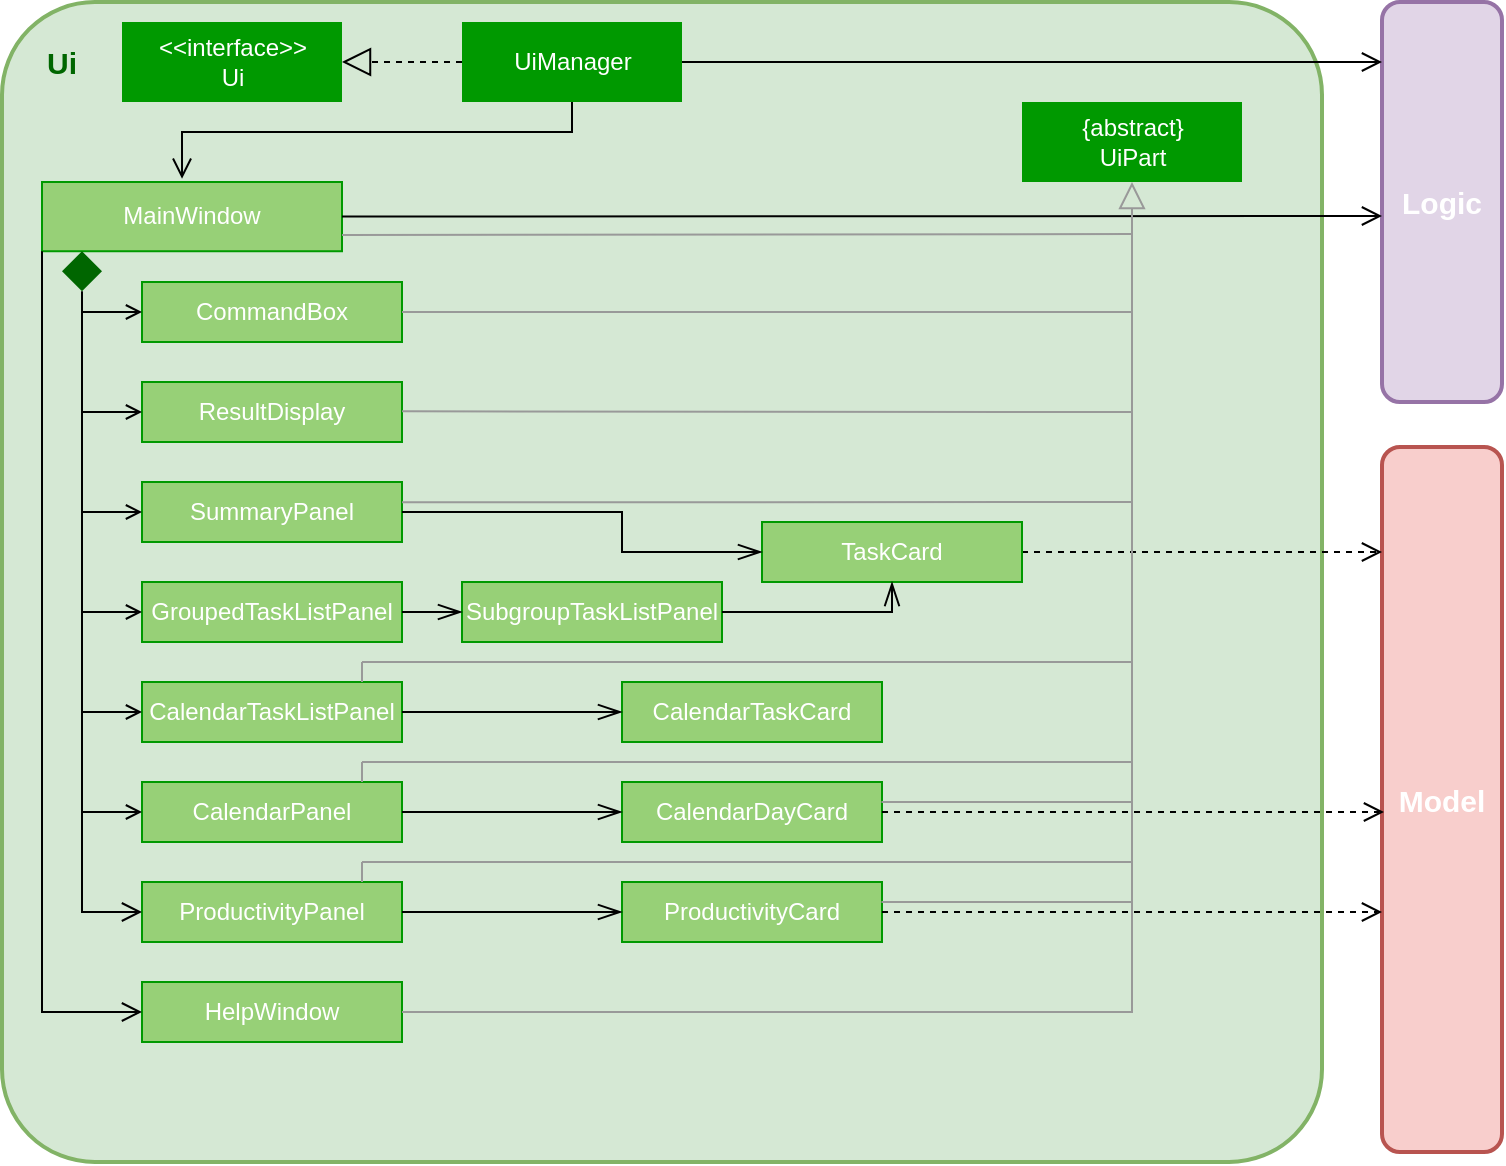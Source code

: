<mxfile version="12.9.4" type="device"><diagram name="Page-1" id="e7e014a7-5840-1c2e-5031-d8a46d1fe8dd"><mxGraphModel dx="1006" dy="636" grid="1" gridSize="10" guides="1" tooltips="1" connect="1" arrows="1" fold="1" page="1" pageScale="1" pageWidth="1169" pageHeight="826" background="#ffffff" math="0" shadow="0"><root><mxCell id="0"/><mxCell id="1" parent="0"/><mxCell id="HaWIRZHite7C_yoKWGDB-46" value="" style="rounded=1;whiteSpace=wrap;html=1;fillColor=#d5e8d4;strokeColor=#82b366;strokeWidth=2;arcSize=8;" vertex="1" parent="1"><mxGeometry x="90" y="90" width="660" height="580" as="geometry"/></mxCell><mxCell id="HaWIRZHite7C_yoKWGDB-47" value="" style="rounded=1;whiteSpace=wrap;html=1;strokeWidth=2;fillColor=#e1d5e7;strokeColor=#9673a6;rotation=-90;" vertex="1" parent="1"><mxGeometry x="710" y="160" width="200" height="60" as="geometry"/></mxCell><mxCell id="HaWIRZHite7C_yoKWGDB-48" value="" style="rounded=1;whiteSpace=wrap;html=1;strokeWidth=2;fillColor=#f8cecc;strokeColor=#b85450;rotation=-90;" vertex="1" parent="1"><mxGeometry x="633.75" y="458.75" width="352.5" height="60" as="geometry"/></mxCell><mxCell id="HaWIRZHite7C_yoKWGDB-49" value="&lt;b&gt;&lt;font color=&quot;#ffffff&quot; style=&quot;font-size: 15px&quot;&gt;Logic&lt;/font&gt;&lt;/b&gt;" style="text;html=1;strokeColor=none;fillColor=none;align=center;verticalAlign=middle;whiteSpace=wrap;rounded=0;" vertex="1" parent="1"><mxGeometry x="790" y="180" width="40" height="20" as="geometry"/></mxCell><mxCell id="HaWIRZHite7C_yoKWGDB-50" value="&lt;b&gt;&lt;font color=&quot;#ffffff&quot; style=&quot;font-size: 15px&quot;&gt;Model&lt;/font&gt;&lt;/b&gt;" style="text;html=1;strokeColor=none;fillColor=none;align=center;verticalAlign=middle;whiteSpace=wrap;rounded=0;" vertex="1" parent="1"><mxGeometry x="790" y="478.75" width="40" height="20" as="geometry"/></mxCell><mxCell id="HaWIRZHite7C_yoKWGDB-53" value="" style="group" vertex="1" connectable="0" parent="1"><mxGeometry x="150" y="100" width="120" height="40" as="geometry"/></mxCell><mxCell id="HaWIRZHite7C_yoKWGDB-51" value="" style="rounded=0;whiteSpace=wrap;html=1;strokeWidth=2;strokeColor=none;fillColor=#009900;" vertex="1" parent="HaWIRZHite7C_yoKWGDB-53"><mxGeometry width="110" height="40" as="geometry"/></mxCell><mxCell id="HaWIRZHite7C_yoKWGDB-52" value="&lt;font color=&quot;#ffffff&quot;&gt;&amp;lt;&amp;lt;interface&amp;gt;&amp;gt;&lt;br&gt;Ui&lt;/font&gt;" style="text;html=1;strokeColor=none;fillColor=none;align=center;verticalAlign=middle;whiteSpace=wrap;rounded=0;" vertex="1" parent="HaWIRZHite7C_yoKWGDB-53"><mxGeometry x="12.5" y="10" width="85" height="20" as="geometry"/></mxCell><mxCell id="HaWIRZHite7C_yoKWGDB-55" value="" style="group" vertex="1" connectable="0" parent="1"><mxGeometry x="320" y="100" width="120" height="40" as="geometry"/></mxCell><mxCell id="HaWIRZHite7C_yoKWGDB-56" value="" style="rounded=0;whiteSpace=wrap;html=1;strokeWidth=2;strokeColor=none;fillColor=#009900;" vertex="1" parent="HaWIRZHite7C_yoKWGDB-55"><mxGeometry width="110" height="40" as="geometry"/></mxCell><mxCell id="HaWIRZHite7C_yoKWGDB-57" value="&lt;font color=&quot;#ffffff&quot;&gt;UiManager&lt;/font&gt;" style="text;html=1;strokeColor=none;fillColor=none;align=center;verticalAlign=middle;whiteSpace=wrap;rounded=0;" vertex="1" parent="HaWIRZHite7C_yoKWGDB-55"><mxGeometry x="12.5" y="10" width="85" height="20" as="geometry"/></mxCell><mxCell id="HaWIRZHite7C_yoKWGDB-66" style="edgeStyle=orthogonalEdgeStyle;rounded=0;orthogonalLoop=1;jettySize=auto;html=1;exitX=1;exitY=0.5;exitDx=0;exitDy=0;endArrow=open;endFill=0;endSize=8;" edge="1" parent="1" source="HaWIRZHite7C_yoKWGDB-56"><mxGeometry relative="1" as="geometry"><mxPoint x="780" y="120" as="targetPoint"/><Array as="points"><mxPoint x="780" y="120"/></Array></mxGeometry></mxCell><mxCell id="HaWIRZHite7C_yoKWGDB-67" style="edgeStyle=orthogonalEdgeStyle;rounded=0;orthogonalLoop=1;jettySize=auto;html=1;exitX=0;exitY=0.5;exitDx=0;exitDy=0;entryX=1;entryY=0.5;entryDx=0;entryDy=0;endArrow=block;endFill=0;endSize=12;dashed=1;" edge="1" parent="1" source="HaWIRZHite7C_yoKWGDB-56" target="HaWIRZHite7C_yoKWGDB-51"><mxGeometry relative="1" as="geometry"/></mxCell><mxCell id="HaWIRZHite7C_yoKWGDB-68" value="&lt;b&gt;&lt;font style=&quot;font-size: 15px&quot; color=&quot;#006600&quot;&gt;Ui&lt;/font&gt;&lt;/b&gt;" style="text;html=1;strokeColor=none;fillColor=none;align=center;verticalAlign=middle;whiteSpace=wrap;rounded=0;" vertex="1" parent="1"><mxGeometry x="100" y="110" width="40" height="20" as="geometry"/></mxCell><mxCell id="HaWIRZHite7C_yoKWGDB-75" style="edgeStyle=orthogonalEdgeStyle;rounded=0;orthogonalLoop=1;jettySize=auto;html=1;exitX=0.5;exitY=1;exitDx=0;exitDy=0;entryX=0.392;entryY=-0.322;entryDx=0;entryDy=0;entryPerimeter=0;endArrow=open;endFill=0;endSize=8;" edge="1" parent="1" source="HaWIRZHite7C_yoKWGDB-56" target="HaWIRZHite7C_yoKWGDB-64"><mxGeometry relative="1" as="geometry"><Array as="points"><mxPoint x="375" y="155"/><mxPoint x="180" y="155"/></Array></mxGeometry></mxCell><mxCell id="HaWIRZHite7C_yoKWGDB-78" value="" style="group" vertex="1" connectable="0" parent="1"><mxGeometry x="130" y="180" width="150" height="34.62" as="geometry"/></mxCell><mxCell id="HaWIRZHite7C_yoKWGDB-65" value="" style="group" vertex="1" connectable="0" parent="HaWIRZHite7C_yoKWGDB-78"><mxGeometry x="-20" width="150" height="34.62" as="geometry"/></mxCell><mxCell id="HaWIRZHite7C_yoKWGDB-63" value="" style="rounded=0;whiteSpace=wrap;html=1;strokeWidth=1;fillColor=#97D077;strokeColor=#009900;" vertex="1" parent="HaWIRZHite7C_yoKWGDB-65"><mxGeometry width="150" height="34.62" as="geometry"/></mxCell><mxCell id="HaWIRZHite7C_yoKWGDB-64" value="&lt;font color=&quot;#ffffff&quot;&gt;MainWindow&lt;/font&gt;" style="text;html=1;strokeColor=none;fillColor=none;align=center;verticalAlign=middle;whiteSpace=wrap;rounded=0;" vertex="1" parent="HaWIRZHite7C_yoKWGDB-65"><mxGeometry x="51.923" y="5.77" width="46.154" height="23.08" as="geometry"/></mxCell><mxCell id="HaWIRZHite7C_yoKWGDB-79" value="" style="group" vertex="1" connectable="0" parent="1"><mxGeometry x="160" y="230" width="130" height="30" as="geometry"/></mxCell><mxCell id="HaWIRZHite7C_yoKWGDB-80" value="" style="rounded=0;whiteSpace=wrap;html=1;strokeWidth=1;fillColor=#97D077;strokeColor=#009900;" vertex="1" parent="HaWIRZHite7C_yoKWGDB-79"><mxGeometry width="130" height="30" as="geometry"/></mxCell><mxCell id="HaWIRZHite7C_yoKWGDB-81" value="&lt;font color=&quot;#ffffff&quot;&gt;CommandBox&lt;/font&gt;" style="text;html=1;strokeColor=none;fillColor=none;align=center;verticalAlign=middle;whiteSpace=wrap;rounded=0;" vertex="1" parent="HaWIRZHite7C_yoKWGDB-79"><mxGeometry x="10" y="5" width="110" height="20" as="geometry"/></mxCell><mxCell id="HaWIRZHite7C_yoKWGDB-82" value="" style="group" vertex="1" connectable="0" parent="1"><mxGeometry x="160" y="280" width="130" height="30" as="geometry"/></mxCell><mxCell id="HaWIRZHite7C_yoKWGDB-83" value="" style="rounded=0;whiteSpace=wrap;html=1;strokeWidth=1;fillColor=#97D077;strokeColor=#009900;" vertex="1" parent="HaWIRZHite7C_yoKWGDB-82"><mxGeometry width="130" height="30" as="geometry"/></mxCell><mxCell id="HaWIRZHite7C_yoKWGDB-84" value="&lt;font color=&quot;#ffffff&quot;&gt;ResultDisplay&lt;/font&gt;" style="text;html=1;strokeColor=none;fillColor=none;align=center;verticalAlign=middle;whiteSpace=wrap;rounded=0;" vertex="1" parent="HaWIRZHite7C_yoKWGDB-82"><mxGeometry x="10" y="5" width="110" height="20" as="geometry"/></mxCell><mxCell id="HaWIRZHite7C_yoKWGDB-85" value="" style="group" vertex="1" connectable="0" parent="1"><mxGeometry x="160" y="330" width="130" height="30" as="geometry"/></mxCell><mxCell id="HaWIRZHite7C_yoKWGDB-86" value="" style="rounded=0;whiteSpace=wrap;html=1;strokeWidth=1;fillColor=#97D077;strokeColor=#009900;" vertex="1" parent="HaWIRZHite7C_yoKWGDB-85"><mxGeometry width="130" height="30" as="geometry"/></mxCell><mxCell id="HaWIRZHite7C_yoKWGDB-87" value="&lt;font color=&quot;#ffffff&quot;&gt;SummaryPanel&lt;/font&gt;&lt;span style=&quot;color: rgba(0 , 0 , 0 , 0) ; font-family: monospace ; font-size: 0px ; white-space: nowrap&quot;&gt;%3CmxGraphModel%3E%3Croot%3E%3CmxCell%20id%3D%220%22%2F%3E%3CmxCell%20id%3D%221%22%20parent%3D%220%22%2F%3E%3CmxCell%20id%3D%222%22%20value%3D%22%22%20style%3D%22group%22%20vertex%3D%221%22%20connectable%3D%220%22%20parent%3D%221%22%3E%3CmxGeometry%20x%3D%22160%22%20y%3D%22210%22%20width%3D%22130%22%20height%3D%2230%22%20as%3D%22geometry%22%2F%3E%3C%2FmxCell%3E%3CmxCell%20id%3D%223%22%20value%3D%22%22%20style%3D%22rounded%3D0%3BwhiteSpace%3Dwrap%3Bhtml%3D1%3BstrokeWidth%3D1%3BfillColor%3D%2397D077%3BstrokeColor%3D%23009900%3B%22%20vertex%3D%221%22%20parent%3D%222%22%3E%3CmxGeometry%20width%3D%22130%22%20height%3D%2230%22%20as%3D%22geometry%22%2F%3E%3C%2FmxCell%3E%3CmxCell%20id%3D%224%22%20value%3D%22%26lt%3Bfont%20color%3D%26quot%3B%23ffffff%26quot%3B%26gt%3BCommand%20Box%26lt%3B%2Ffont%26gt%3B%22%20style%3D%22text%3Bhtml%3D1%3BstrokeColor%3Dnone%3BfillColor%3Dnone%3Balign%3Dcenter%3BverticalAlign%3Dmiddle%3BwhiteSpace%3Dwrap%3Brounded%3D0%3B%22%20vertex%3D%221%22%20parent%3D%222%22%3E%3CmxGeometry%20x%3D%2210%22%20y%3D%225%22%20width%3D%22110%22%20height%3D%2220%22%20as%3D%22geometry%22%2F%3E%3C%2FmxCell%3E%3C%2Froot%3E%3C%2FmxGraphModel%3E&lt;/span&gt;" style="text;html=1;strokeColor=none;fillColor=none;align=center;verticalAlign=middle;whiteSpace=wrap;rounded=0;" vertex="1" parent="HaWIRZHite7C_yoKWGDB-85"><mxGeometry x="10" y="5" width="110" height="20" as="geometry"/></mxCell><mxCell id="HaWIRZHite7C_yoKWGDB-88" value="" style="group" vertex="1" connectable="0" parent="1"><mxGeometry x="160" y="380" width="130" height="30" as="geometry"/></mxCell><mxCell id="HaWIRZHite7C_yoKWGDB-89" value="" style="rounded=0;whiteSpace=wrap;html=1;strokeWidth=1;fillColor=#97D077;strokeColor=#009900;" vertex="1" parent="HaWIRZHite7C_yoKWGDB-88"><mxGeometry width="130" height="30" as="geometry"/></mxCell><mxCell id="HaWIRZHite7C_yoKWGDB-90" value="&lt;font color=&quot;#ffffff&quot;&gt;GroupedTaskListPanel&lt;/font&gt;&lt;span style=&quot;color: rgba(0 , 0 , 0 , 0) ; font-family: monospace ; font-size: 0px ; white-space: nowrap&quot;&gt;%3CmxGraphModel%3E%3Croot%3E%3CmxCell%20id%3D%220%22%2F%3E%3CmxCell%20id%3D%221%22%20parent%3D%220%22%2F%3E%3CmxCell%20id%3D%222%22%20value%3D%22%22%20style%3D%22group%22%20vertex%3D%221%22%20connectable%3D%220%22%20parent%3D%221%22%3E%3CmxGeometry%20x%3D%22160%22%20y%3D%22210%22%20width%3D%22130%22%20height%3D%2230%22%20as%3D%22geometry%22%2F%3E%3C%2FmxCell%3E%3CmxCell%20id%3D%223%22%20value%3D%22%22%20style%3D%22rounded%3D0%3BwhiteSpace%3Dwrap%3Bhtml%3D1%3BstrokeWidth%3D1%3BfillColor%3D%2397D077%3BstrokeColor%3D%23009900%3B%22%20vertex%3D%221%22%20parent%3D%222%22%3E%3CmxGeometry%20width%3D%22130%22%20height%3D%2230%22%20as%3D%22geometry%22%2F%3E%3C%2FmxCell%3E%3CmxCell%20id%3D%224%22%20value%3D%22%26lt%3Bfont%20color%3D%26quot%3B%23ffffff%26quot%3B%26gt%3BCommand%20Box%26lt%3B%2Ffont%26gt%3B%22%20style%3D%22text%3Bhtml%3D1%3BstrokeColor%3Dnone%3BfillColor%3Dnone%3Balign%3Dcenter%3BverticalAlign%3Dmiddle%3BwhiteSpace%3Dwrap%3Brounded%3D0%3B%22%20vertex%3D%221%22%20parent%3D%222%22%3E%3CmxGeometry%20x%3D%2210%22%20y%3D%225%22%20width%3D%22110%22%20height%3D%2220%22%20as%3D%22geometry%22%2F%3E%3C%2FmxCell%3E%3C%2Froot%3E%3C%2FmxGraphModel%3E&lt;/span&gt;" style="text;html=1;strokeColor=none;fillColor=none;align=center;verticalAlign=middle;whiteSpace=wrap;rounded=0;" vertex="1" parent="HaWIRZHite7C_yoKWGDB-88"><mxGeometry x="10" y="5" width="110" height="20" as="geometry"/></mxCell><mxCell id="HaWIRZHite7C_yoKWGDB-91" value="" style="group" vertex="1" connectable="0" parent="1"><mxGeometry x="160" y="430" width="130" height="30" as="geometry"/></mxCell><mxCell id="HaWIRZHite7C_yoKWGDB-92" value="" style="rounded=0;whiteSpace=wrap;html=1;strokeWidth=1;fillColor=#97D077;strokeColor=#009900;" vertex="1" parent="HaWIRZHite7C_yoKWGDB-91"><mxGeometry width="130" height="30" as="geometry"/></mxCell><mxCell id="HaWIRZHite7C_yoKWGDB-93" value="&lt;font color=&quot;#ffffff&quot;&gt;CalendarTaskListPanel&lt;/font&gt;&lt;span style=&quot;color: rgba(0 , 0 , 0 , 0) ; font-family: monospace ; font-size: 0px ; white-space: nowrap&quot;&gt;%3CmxGraphModel%3E%3Croot%3E%3CmxCell%20id%3D%220%22%2F%3E%3CmxCell%20id%3D%221%22%20parent%3D%220%22%2F%3E%3CmxCell%20id%3D%222%22%20value%3D%22%22%20style%3D%22group%22%20vertex%3D%221%22%20connectable%3D%220%22%20parent%3D%221%22%3E%3CmxGeometry%20x%3D%22160%22%20y%3D%22210%22%20width%3D%22130%22%20height%3D%2230%22%20as%3D%22geometry%22%2F%3E%3C%2FmxCell%3E%3CmxCell%20id%3D%223%22%20value%3D%22%22%20style%3D%22rounded%3D0%3BwhiteSpace%3Dwrap%3Bhtml%3D1%3BstrokeWidth%3D1%3BfillColor%3D%2397D077%3BstrokeColor%3D%23009900%3B%22%20vertex%3D%221%22%20parent%3D%222%22%3E%3CmxGeometry%20width%3D%22130%22%20height%3D%2230%22%20as%3D%22geometry%22%2F%3E%3C%2FmxCell%3E%3CmxCell%20id%3D%224%22%20value%3D%22%26lt%3Bfont%20color%3D%26quot%3B%23ffffff%26quot%3B%26gt%3BCommand%20Box%26lt%3B%2Ffont%26gt%3B%22%20style%3D%22text%3Bhtml%3D1%3BstrokeColor%3Dnone%3BfillColor%3Dnone%3Balign%3Dcenter%3BverticalAlign%3Dmiddle%3BwhiteSpace%3Dwrap%3Brounded%3D0%3B%22%20vertex%3D%221%22%20parent%3D%222%22%3E%3CmxGeometry%20x%3D%2210%22%20y%3D%225%22%20width%3D%22110%22%20height%3D%2220%22%20as%3D%22geometry%22%2F%3E%3C%2FmxCell%3E%3C%2Froot%3E%3C%2FmxGraphModel%3E&lt;/span&gt;" style="text;html=1;strokeColor=none;fillColor=none;align=center;verticalAlign=middle;whiteSpace=wrap;rounded=0;" vertex="1" parent="HaWIRZHite7C_yoKWGDB-91"><mxGeometry x="10" y="5" width="110" height="20" as="geometry"/></mxCell><mxCell id="HaWIRZHite7C_yoKWGDB-94" value="" style="group" vertex="1" connectable="0" parent="1"><mxGeometry x="160" y="480" width="130" height="30" as="geometry"/></mxCell><mxCell id="HaWIRZHite7C_yoKWGDB-95" value="" style="rounded=0;whiteSpace=wrap;html=1;strokeWidth=1;fillColor=#97D077;strokeColor=#009900;" vertex="1" parent="HaWIRZHite7C_yoKWGDB-94"><mxGeometry width="130" height="30" as="geometry"/></mxCell><mxCell id="HaWIRZHite7C_yoKWGDB-96" value="&lt;font color=&quot;#ffffff&quot;&gt;CalendarPanel&lt;/font&gt;" style="text;html=1;strokeColor=none;fillColor=none;align=center;verticalAlign=middle;whiteSpace=wrap;rounded=0;" vertex="1" parent="HaWIRZHite7C_yoKWGDB-94"><mxGeometry x="10" y="5" width="110" height="20" as="geometry"/></mxCell><mxCell id="HaWIRZHite7C_yoKWGDB-97" value="" style="group" vertex="1" connectable="0" parent="1"><mxGeometry x="160" y="530" width="130" height="30" as="geometry"/></mxCell><mxCell id="HaWIRZHite7C_yoKWGDB-98" value="" style="rounded=0;whiteSpace=wrap;html=1;strokeWidth=1;fillColor=#97D077;strokeColor=#009900;" vertex="1" parent="HaWIRZHite7C_yoKWGDB-97"><mxGeometry width="130" height="30" as="geometry"/></mxCell><mxCell id="HaWIRZHite7C_yoKWGDB-99" value="&lt;font color=&quot;#ffffff&quot;&gt;ProductivityPanel&lt;/font&gt;&lt;span style=&quot;color: rgba(0 , 0 , 0 , 0) ; font-family: monospace ; font-size: 0px ; white-space: nowrap&quot;&gt;%3CmxGraphModel%3E%3Croot%3E%3CmxCell%20id%3D%220%22%2F%3E%3CmxCell%20id%3D%221%22%20parent%3D%220%22%2F%3E%3CmxCell%20id%3D%222%22%20value%3D%22%22%20style%3D%22group%22%20vertex%3D%221%22%20connectable%3D%220%22%20parent%3D%221%22%3E%3CmxGeometry%20x%3D%22160%22%20y%3D%22210%22%20width%3D%22130%22%20height%3D%2230%22%20as%3D%22geometry%22%2F%3E%3C%2FmxCell%3E%3CmxCell%20id%3D%223%22%20value%3D%22%22%20style%3D%22rounded%3D0%3BwhiteSpace%3Dwrap%3Bhtml%3D1%3BstrokeWidth%3D1%3BfillColor%3D%2397D077%3BstrokeColor%3D%23009900%3B%22%20vertex%3D%221%22%20parent%3D%222%22%3E%3CmxGeometry%20width%3D%22130%22%20height%3D%2230%22%20as%3D%22geometry%22%2F%3E%3C%2FmxCell%3E%3CmxCell%20id%3D%224%22%20value%3D%22%26lt%3Bfont%20color%3D%26quot%3B%23ffffff%26quot%3B%26gt%3BCommand%20Box%26lt%3B%2Ffont%26gt%3B%22%20style%3D%22text%3Bhtml%3D1%3BstrokeColor%3Dnone%3BfillColor%3Dnone%3Balign%3Dcenter%3BverticalAlign%3Dmiddle%3BwhiteSpace%3Dwrap%3Brounded%3D0%3B%22%20vertex%3D%221%22%20parent%3D%222%22%3E%3CmxGeometry%20x%3D%2210%22%20y%3D%225%22%20width%3D%22110%22%20height%3D%2220%22%20as%3D%22geometry%22%2F%3E%3C%2FmxCell%3E%3C%2Froot%3E%3C%2FmxGraphModel%3E&lt;/span&gt;" style="text;html=1;strokeColor=none;fillColor=none;align=center;verticalAlign=middle;whiteSpace=wrap;rounded=0;" vertex="1" parent="HaWIRZHite7C_yoKWGDB-97"><mxGeometry x="10" y="5" width="110" height="20" as="geometry"/></mxCell><mxCell id="HaWIRZHite7C_yoKWGDB-100" value="" style="group" vertex="1" connectable="0" parent="1"><mxGeometry x="160" y="580" width="130" height="30" as="geometry"/></mxCell><mxCell id="HaWIRZHite7C_yoKWGDB-101" value="" style="rounded=0;whiteSpace=wrap;html=1;strokeWidth=1;fillColor=#97D077;strokeColor=#009900;" vertex="1" parent="HaWIRZHite7C_yoKWGDB-100"><mxGeometry width="130" height="30" as="geometry"/></mxCell><mxCell id="HaWIRZHite7C_yoKWGDB-102" value="&lt;font color=&quot;#ffffff&quot;&gt;HelpWindow&lt;/font&gt;" style="text;html=1;strokeColor=none;fillColor=none;align=center;verticalAlign=middle;whiteSpace=wrap;rounded=0;" vertex="1" parent="HaWIRZHite7C_yoKWGDB-100"><mxGeometry x="10" y="5" width="110" height="20" as="geometry"/></mxCell><mxCell id="HaWIRZHite7C_yoKWGDB-104" style="edgeStyle=orthogonalEdgeStyle;rounded=0;orthogonalLoop=1;jettySize=auto;html=1;exitX=0;exitY=1;exitDx=0;exitDy=0;entryX=0;entryY=0.5;entryDx=0;entryDy=0;endArrow=open;endFill=0;endSize=8;" edge="1" parent="1" source="HaWIRZHite7C_yoKWGDB-63" target="HaWIRZHite7C_yoKWGDB-101"><mxGeometry relative="1" as="geometry"/></mxCell><mxCell id="HaWIRZHite7C_yoKWGDB-105" style="edgeStyle=orthogonalEdgeStyle;rounded=0;orthogonalLoop=1;jettySize=auto;html=1;exitX=1;exitY=0.5;exitDx=0;exitDy=0;endArrow=open;endFill=0;endSize=8;" edge="1" parent="1" source="HaWIRZHite7C_yoKWGDB-63"><mxGeometry relative="1" as="geometry"><mxPoint x="780" y="197" as="targetPoint"/><Array as="points"><mxPoint x="780" y="197"/></Array></mxGeometry></mxCell><mxCell id="HaWIRZHite7C_yoKWGDB-109" style="edgeStyle=orthogonalEdgeStyle;rounded=0;orthogonalLoop=1;jettySize=auto;html=1;exitX=0.5;exitY=1;exitDx=0;exitDy=0;endArrow=open;endFill=0;endSize=8;entryX=0;entryY=0.5;entryDx=0;entryDy=0;" edge="1" parent="1" source="HaWIRZHite7C_yoKWGDB-108" target="HaWIRZHite7C_yoKWGDB-98"><mxGeometry relative="1" as="geometry"><mxPoint x="120" y="540" as="targetPoint"/><Array as="points"><mxPoint x="130" y="545"/></Array></mxGeometry></mxCell><mxCell id="HaWIRZHite7C_yoKWGDB-108" value="" style="rhombus;whiteSpace=wrap;html=1;strokeColor=none;strokeWidth=2;fillColor=#006600;" vertex="1" parent="1"><mxGeometry x="120" y="214.62" width="20" height="20" as="geometry"/></mxCell><mxCell id="HaWIRZHite7C_yoKWGDB-111" value="" style="endArrow=open;html=1;entryX=0;entryY=0.5;entryDx=0;entryDy=0;endFill=0;" edge="1" parent="1" target="HaWIRZHite7C_yoKWGDB-80"><mxGeometry width="50" height="50" relative="1" as="geometry"><mxPoint x="130" y="245" as="sourcePoint"/><mxPoint x="160" y="240" as="targetPoint"/></mxGeometry></mxCell><mxCell id="HaWIRZHite7C_yoKWGDB-113" value="" style="endArrow=open;html=1;entryX=0;entryY=0.5;entryDx=0;entryDy=0;endFill=0;" edge="1" parent="1" target="HaWIRZHite7C_yoKWGDB-83"><mxGeometry width="50" height="50" relative="1" as="geometry"><mxPoint x="130" y="295" as="sourcePoint"/><mxPoint x="180" y="265" as="targetPoint"/></mxGeometry></mxCell><mxCell id="HaWIRZHite7C_yoKWGDB-114" value="" style="endArrow=open;html=1;entryX=0;entryY=0.5;entryDx=0;entryDy=0;endFill=0;" edge="1" parent="1" target="HaWIRZHite7C_yoKWGDB-86"><mxGeometry width="50" height="50" relative="1" as="geometry"><mxPoint x="130" y="345" as="sourcePoint"/><mxPoint x="190" y="275" as="targetPoint"/></mxGeometry></mxCell><mxCell id="HaWIRZHite7C_yoKWGDB-115" value="" style="endArrow=open;html=1;entryX=0;entryY=0.5;entryDx=0;entryDy=0;endFill=0;" edge="1" parent="1" target="HaWIRZHite7C_yoKWGDB-89"><mxGeometry width="50" height="50" relative="1" as="geometry"><mxPoint x="130" y="395" as="sourcePoint"/><mxPoint x="200" y="285" as="targetPoint"/></mxGeometry></mxCell><mxCell id="HaWIRZHite7C_yoKWGDB-116" value="" style="endArrow=open;html=1;entryX=0;entryY=0.5;entryDx=0;entryDy=0;endFill=0;" edge="1" parent="1" target="HaWIRZHite7C_yoKWGDB-92"><mxGeometry width="50" height="50" relative="1" as="geometry"><mxPoint x="130" y="445" as="sourcePoint"/><mxPoint x="210" y="295" as="targetPoint"/></mxGeometry></mxCell><mxCell id="HaWIRZHite7C_yoKWGDB-117" value="" style="endArrow=open;html=1;entryX=0;entryY=0.5;entryDx=0;entryDy=0;endFill=0;" edge="1" parent="1" target="HaWIRZHite7C_yoKWGDB-95"><mxGeometry width="50" height="50" relative="1" as="geometry"><mxPoint x="130" y="495" as="sourcePoint"/><mxPoint x="220" y="305" as="targetPoint"/></mxGeometry></mxCell><mxCell id="HaWIRZHite7C_yoKWGDB-121" value="" style="group" vertex="1" connectable="0" parent="1"><mxGeometry x="400" y="480" width="130" height="30" as="geometry"/></mxCell><mxCell id="HaWIRZHite7C_yoKWGDB-122" value="" style="rounded=0;whiteSpace=wrap;html=1;strokeWidth=1;fillColor=#97D077;strokeColor=#009900;" vertex="1" parent="HaWIRZHite7C_yoKWGDB-121"><mxGeometry width="130" height="30" as="geometry"/></mxCell><mxCell id="HaWIRZHite7C_yoKWGDB-123" value="&lt;font color=&quot;#ffffff&quot;&gt;CalendarDayCard&lt;/font&gt;" style="text;html=1;strokeColor=none;fillColor=none;align=center;verticalAlign=middle;whiteSpace=wrap;rounded=0;" vertex="1" parent="HaWIRZHite7C_yoKWGDB-121"><mxGeometry x="10" y="5" width="110" height="20" as="geometry"/></mxCell><mxCell id="HaWIRZHite7C_yoKWGDB-127" value="" style="group" vertex="1" connectable="0" parent="1"><mxGeometry x="400" y="530" width="130" height="30" as="geometry"/></mxCell><mxCell id="HaWIRZHite7C_yoKWGDB-128" value="" style="rounded=0;whiteSpace=wrap;html=1;strokeWidth=1;fillColor=#97D077;strokeColor=#009900;" vertex="1" parent="HaWIRZHite7C_yoKWGDB-127"><mxGeometry width="130" height="30" as="geometry"/></mxCell><mxCell id="HaWIRZHite7C_yoKWGDB-129" value="&lt;font color=&quot;#ffffff&quot;&gt;ProductivityCard&lt;/font&gt;" style="text;html=1;strokeColor=none;fillColor=none;align=center;verticalAlign=middle;whiteSpace=wrap;rounded=0;" vertex="1" parent="HaWIRZHite7C_yoKWGDB-127"><mxGeometry x="10" y="5" width="110" height="20" as="geometry"/></mxCell><mxCell id="HaWIRZHite7C_yoKWGDB-135" style="edgeStyle=orthogonalEdgeStyle;rounded=0;orthogonalLoop=1;jettySize=auto;html=1;exitX=1;exitY=0.5;exitDx=0;exitDy=0;entryX=0;entryY=0.5;entryDx=0;entryDy=0;endArrow=openThin;endFill=0;endSize=10;" edge="1" parent="1" source="HaWIRZHite7C_yoKWGDB-95" target="HaWIRZHite7C_yoKWGDB-122"><mxGeometry relative="1" as="geometry"/></mxCell><mxCell id="HaWIRZHite7C_yoKWGDB-136" style="edgeStyle=orthogonalEdgeStyle;rounded=0;orthogonalLoop=1;jettySize=auto;html=1;exitX=1;exitY=0.5;exitDx=0;exitDy=0;entryX=0;entryY=0.5;entryDx=0;entryDy=0;endArrow=openThin;endFill=0;endSize=10;" edge="1" parent="1" source="HaWIRZHite7C_yoKWGDB-98" target="HaWIRZHite7C_yoKWGDB-128"><mxGeometry relative="1" as="geometry"/></mxCell><mxCell id="HaWIRZHite7C_yoKWGDB-137" style="edgeStyle=orthogonalEdgeStyle;rounded=0;orthogonalLoop=1;jettySize=auto;html=1;exitX=1;exitY=0.5;exitDx=0;exitDy=0;endArrow=open;endFill=0;endSize=8;dashed=1;" edge="1" parent="1" source="HaWIRZHite7C_yoKWGDB-119"><mxGeometry relative="1" as="geometry"><mxPoint x="780" y="365" as="targetPoint"/><Array as="points"><mxPoint x="780" y="365"/></Array></mxGeometry></mxCell><mxCell id="HaWIRZHite7C_yoKWGDB-139" style="edgeStyle=orthogonalEdgeStyle;rounded=0;orthogonalLoop=1;jettySize=auto;html=1;exitX=1;exitY=0.5;exitDx=0;exitDy=0;endArrow=open;endFill=0;endSize=8;dashed=1;" edge="1" parent="1" source="HaWIRZHite7C_yoKWGDB-122"><mxGeometry relative="1" as="geometry"><mxPoint x="781" y="495" as="targetPoint"/><Array as="points"><mxPoint x="781" y="495"/></Array></mxGeometry></mxCell><mxCell id="HaWIRZHite7C_yoKWGDB-141" style="edgeStyle=orthogonalEdgeStyle;rounded=0;orthogonalLoop=1;jettySize=auto;html=1;exitX=1;exitY=0.5;exitDx=0;exitDy=0;endArrow=open;endFill=0;endSize=8;dashed=1;" edge="1" parent="1" source="HaWIRZHite7C_yoKWGDB-128"><mxGeometry relative="1" as="geometry"><mxPoint x="780" y="545" as="targetPoint"/><Array as="points"><mxPoint x="780" y="545"/></Array></mxGeometry></mxCell><mxCell id="HaWIRZHite7C_yoKWGDB-148" value="" style="group" vertex="1" connectable="0" parent="1"><mxGeometry x="600" y="140" width="120" height="40" as="geometry"/></mxCell><mxCell id="HaWIRZHite7C_yoKWGDB-149" value="" style="rounded=0;whiteSpace=wrap;html=1;strokeWidth=2;strokeColor=none;fillColor=#009900;" vertex="1" parent="HaWIRZHite7C_yoKWGDB-148"><mxGeometry width="110" height="40" as="geometry"/></mxCell><mxCell id="HaWIRZHite7C_yoKWGDB-150" value="&lt;font color=&quot;#ffffff&quot;&gt;{abstract}&lt;br&gt;UiPart&lt;/font&gt;" style="text;html=1;strokeColor=none;fillColor=none;align=center;verticalAlign=middle;whiteSpace=wrap;rounded=0;" vertex="1" parent="HaWIRZHite7C_yoKWGDB-148"><mxGeometry x="12.5" y="10" width="85" height="20" as="geometry"/></mxCell><mxCell id="HaWIRZHite7C_yoKWGDB-154" value="" style="endArrow=none;html=1;exitX=1;exitY=0.5;exitDx=0;exitDy=0;strokeColor=#999999;" edge="1" parent="1" source="HaWIRZHite7C_yoKWGDB-80"><mxGeometry width="50" height="50" relative="1" as="geometry"><mxPoint x="400" y="410" as="sourcePoint"/><mxPoint x="655.5" y="245" as="targetPoint"/></mxGeometry></mxCell><mxCell id="HaWIRZHite7C_yoKWGDB-155" value="" style="endArrow=none;html=1;exitX=1;exitY=0.5;exitDx=0;exitDy=0;strokeColor=#999999;" edge="1" parent="1"><mxGeometry width="50" height="50" relative="1" as="geometry"><mxPoint x="290" y="294.64" as="sourcePoint"/><mxPoint x="655.5" y="295" as="targetPoint"/></mxGeometry></mxCell><mxCell id="HaWIRZHite7C_yoKWGDB-156" value="" style="endArrow=none;html=1;exitX=1;exitY=0.5;exitDx=0;exitDy=0;strokeColor=#999999;" edge="1" parent="1"><mxGeometry width="50" height="50" relative="1" as="geometry"><mxPoint x="290" y="340.14" as="sourcePoint"/><mxPoint x="655.5" y="340" as="targetPoint"/></mxGeometry></mxCell><mxCell id="HaWIRZHite7C_yoKWGDB-159" value="" style="group;fontColor=#999999;" vertex="1" connectable="0" parent="1"><mxGeometry x="210" y="370" width="309.72" height="10" as="geometry"/></mxCell><mxCell id="HaWIRZHite7C_yoKWGDB-118" value="" style="group" vertex="1" connectable="0" parent="HaWIRZHite7C_yoKWGDB-159"><mxGeometry x="260" y="-20" width="130" height="30" as="geometry"/></mxCell><mxCell id="HaWIRZHite7C_yoKWGDB-119" value="" style="rounded=0;whiteSpace=wrap;html=1;strokeWidth=1;fillColor=#97D077;strokeColor=#009900;" vertex="1" parent="HaWIRZHite7C_yoKWGDB-118"><mxGeometry width="130" height="30" as="geometry"/></mxCell><mxCell id="HaWIRZHite7C_yoKWGDB-120" value="&lt;font color=&quot;#ffffff&quot;&gt;TaskCard&lt;/font&gt;" style="text;html=1;strokeColor=none;fillColor=none;align=center;verticalAlign=middle;whiteSpace=wrap;rounded=0;" vertex="1" parent="HaWIRZHite7C_yoKWGDB-118"><mxGeometry x="10" y="5" width="110" height="20" as="geometry"/></mxCell><mxCell id="HaWIRZHite7C_yoKWGDB-170" value="" style="group;fontColor=#999999;" vertex="1" connectable="0" parent="1"><mxGeometry x="270" y="420" width="309.72" height="10" as="geometry"/></mxCell><mxCell id="HaWIRZHite7C_yoKWGDB-171" value="" style="endArrow=none;html=1;strokeColor=#999999;" edge="1" parent="HaWIRZHite7C_yoKWGDB-170"><mxGeometry width="50" height="50" relative="1" as="geometry"><mxPoint as="sourcePoint"/><mxPoint x="385.5" as="targetPoint"/></mxGeometry></mxCell><mxCell id="HaWIRZHite7C_yoKWGDB-172" value="" style="endArrow=none;html=1;strokeColor=#999999;" edge="1" parent="HaWIRZHite7C_yoKWGDB-170"><mxGeometry width="50" height="50" relative="1" as="geometry"><mxPoint y="10" as="sourcePoint"/><mxPoint as="targetPoint"/></mxGeometry></mxCell><mxCell id="HaWIRZHite7C_yoKWGDB-173" value="" style="group;fontColor=#999999;" vertex="1" connectable="0" parent="1"><mxGeometry x="270" y="470" width="309.72" height="10" as="geometry"/></mxCell><mxCell id="HaWIRZHite7C_yoKWGDB-174" value="" style="endArrow=none;html=1;strokeColor=#999999;" edge="1" parent="HaWIRZHite7C_yoKWGDB-173"><mxGeometry width="50" height="50" relative="1" as="geometry"><mxPoint as="sourcePoint"/><mxPoint x="385.5" as="targetPoint"/></mxGeometry></mxCell><mxCell id="HaWIRZHite7C_yoKWGDB-175" value="" style="endArrow=none;html=1;strokeColor=#999999;" edge="1" parent="HaWIRZHite7C_yoKWGDB-173"><mxGeometry width="50" height="50" relative="1" as="geometry"><mxPoint y="10" as="sourcePoint"/><mxPoint as="targetPoint"/></mxGeometry></mxCell><mxCell id="HaWIRZHite7C_yoKWGDB-180" value="" style="endArrow=none;html=1;strokeColor=#999999;fontColor=#999999;" edge="1" parent="HaWIRZHite7C_yoKWGDB-173"><mxGeometry width="50" height="50" relative="1" as="geometry"><mxPoint x="259.72" y="20" as="sourcePoint"/><mxPoint x="385.5" y="20" as="targetPoint"/></mxGeometry></mxCell><mxCell id="HaWIRZHite7C_yoKWGDB-176" value="" style="group;fontColor=#999999;" vertex="1" connectable="0" parent="1"><mxGeometry x="270" y="520" width="309.72" height="10" as="geometry"/></mxCell><mxCell id="HaWIRZHite7C_yoKWGDB-177" value="" style="endArrow=none;html=1;strokeColor=#999999;" edge="1" parent="HaWIRZHite7C_yoKWGDB-176"><mxGeometry width="50" height="50" relative="1" as="geometry"><mxPoint as="sourcePoint"/><mxPoint x="385.5" as="targetPoint"/></mxGeometry></mxCell><mxCell id="HaWIRZHite7C_yoKWGDB-178" value="" style="endArrow=none;html=1;strokeColor=#999999;" edge="1" parent="HaWIRZHite7C_yoKWGDB-176"><mxGeometry width="50" height="50" relative="1" as="geometry"><mxPoint y="10" as="sourcePoint"/><mxPoint as="targetPoint"/></mxGeometry></mxCell><mxCell id="HaWIRZHite7C_yoKWGDB-181" value="" style="endArrow=none;html=1;strokeColor=#999999;fontColor=#999999;" edge="1" parent="HaWIRZHite7C_yoKWGDB-176"><mxGeometry width="50" height="50" relative="1" as="geometry"><mxPoint x="259.72" y="20" as="sourcePoint"/><mxPoint x="385.5" y="20" as="targetPoint"/></mxGeometry></mxCell><mxCell id="HaWIRZHite7C_yoKWGDB-196" value="" style="group;fontColor=#999999;" vertex="1" connectable="0" parent="1"><mxGeometry x="140" y="450" width="309.72" height="10" as="geometry"/></mxCell><mxCell id="HaWIRZHite7C_yoKWGDB-199" value="" style="group" vertex="1" connectable="0" parent="HaWIRZHite7C_yoKWGDB-196"><mxGeometry x="260" y="-20" width="130" height="30" as="geometry"/></mxCell><mxCell id="HaWIRZHite7C_yoKWGDB-200" value="" style="rounded=0;whiteSpace=wrap;html=1;strokeWidth=1;fillColor=#97D077;strokeColor=#009900;" vertex="1" parent="HaWIRZHite7C_yoKWGDB-199"><mxGeometry width="130" height="30" as="geometry"/></mxCell><mxCell id="HaWIRZHite7C_yoKWGDB-201" value="&lt;font color=&quot;#ffffff&quot;&gt;CalendarTaskCard&lt;/font&gt;" style="text;html=1;strokeColor=none;fillColor=none;align=center;verticalAlign=middle;whiteSpace=wrap;rounded=0;" vertex="1" parent="HaWIRZHite7C_yoKWGDB-199"><mxGeometry x="10" y="5" width="110" height="20" as="geometry"/></mxCell><mxCell id="HaWIRZHite7C_yoKWGDB-203" style="edgeStyle=orthogonalEdgeStyle;rounded=0;orthogonalLoop=1;jettySize=auto;html=1;exitX=1;exitY=0.5;exitDx=0;exitDy=0;entryX=0;entryY=0.5;entryDx=0;entryDy=0;endArrow=openThin;endFill=0;endSize=10;strokeColor=#000000;fontColor=#999999;" edge="1" parent="1" source="HaWIRZHite7C_yoKWGDB-92" target="HaWIRZHite7C_yoKWGDB-200"><mxGeometry relative="1" as="geometry"/></mxCell><mxCell id="HaWIRZHite7C_yoKWGDB-205" value="" style="group" vertex="1" connectable="0" parent="1"><mxGeometry x="320" y="380" width="130" height="30" as="geometry"/></mxCell><mxCell id="HaWIRZHite7C_yoKWGDB-206" value="" style="rounded=0;whiteSpace=wrap;html=1;strokeWidth=1;fillColor=#97D077;strokeColor=#009900;" vertex="1" parent="HaWIRZHite7C_yoKWGDB-205"><mxGeometry width="130" height="30" as="geometry"/></mxCell><mxCell id="HaWIRZHite7C_yoKWGDB-207" value="&lt;font color=&quot;#ffffff&quot;&gt;SubgroupTaskListPanel&lt;/font&gt;&lt;span style=&quot;color: rgba(0 , 0 , 0 , 0) ; font-family: monospace ; font-size: 0px ; white-space: nowrap&quot;&gt;%3CmxGraphModel%3E%3Croot%3E%3CmxCell%20id%3D%220%22%2F%3E%3CmxCell%20id%3D%221%22%20parent%3D%220%22%2F%3E%3CmxCell%20id%3D%222%22%20value%3D%22%22%20style%3D%22group%22%20vertex%3D%221%22%20connectable%3D%220%22%20parent%3D%221%22%3E%3CmxGeometry%20x%3D%22160%22%20y%3D%22210%22%20width%3D%22130%22%20height%3D%2230%22%20as%3D%22geometry%22%2F%3E%3C%2FmxCell%3E%3CmxCell%20id%3D%223%22%20value%3D%22%22%20style%3D%22rounded%3D0%3BwhiteSpace%3Dwrap%3Bhtml%3D1%3BstrokeWidth%3D1%3BfillColor%3D%2397D077%3BstrokeColor%3D%23009900%3B%22%20vertex%3D%221%22%20parent%3D%222%22%3E%3CmxGeometry%20width%3D%22130%22%20height%3D%2230%22%20as%3D%22geometry%22%2F%3E%3C%2FmxCell%3E%3CmxCell%20id%3D%224%22%20value%3D%22%26lt%3Bfont%20color%3D%26quot%3B%23ffffff%26quot%3B%26gt%3BCommand%20Box%26lt%3B%2Ffont%26gt%3B%22%20style%3D%22text%3Bhtml%3D1%3BstrokeColor%3Dnone%3BfillColor%3Dnone%3Balign%3Dcenter%3BverticalAlign%3Dmiddle%3BwhiteSpace%3Dwrap%3Brounded%3D0%3B%22%20vertex%3D%221%22%20parent%3D%222%22%3E%3CmxGeometry%20x%3D%2210%22%20y%3D%225%22%20width%3D%22110%22%20height%3D%2220%22%20as%3D%22geometry%22%2F%3E%3C%2FmxCell%3E%3C%2Froot%3E%3C%2FmxGraphModel%3E&lt;/span&gt;" style="text;html=1;strokeColor=none;fillColor=none;align=center;verticalAlign=middle;whiteSpace=wrap;rounded=0;" vertex="1" parent="HaWIRZHite7C_yoKWGDB-205"><mxGeometry x="10" y="5" width="110" height="20" as="geometry"/></mxCell><mxCell id="HaWIRZHite7C_yoKWGDB-208" style="edgeStyle=orthogonalEdgeStyle;rounded=0;orthogonalLoop=1;jettySize=auto;html=1;exitX=1;exitY=0.5;exitDx=0;exitDy=0;entryX=0;entryY=0.5;entryDx=0;entryDy=0;endArrow=openThin;endFill=0;endSize=10;strokeColor=#000000;fontColor=#999999;" edge="1" parent="1" source="HaWIRZHite7C_yoKWGDB-89" target="HaWIRZHite7C_yoKWGDB-206"><mxGeometry relative="1" as="geometry"/></mxCell><mxCell id="HaWIRZHite7C_yoKWGDB-216" style="edgeStyle=orthogonalEdgeStyle;rounded=0;orthogonalLoop=1;jettySize=auto;html=1;exitX=1;exitY=0.5;exitDx=0;exitDy=0;entryX=0;entryY=0.5;entryDx=0;entryDy=0;endArrow=openThin;endFill=0;endSize=10;strokeColor=#000000;fontColor=#999999;" edge="1" parent="1" source="HaWIRZHite7C_yoKWGDB-86" target="HaWIRZHite7C_yoKWGDB-119"><mxGeometry relative="1" as="geometry"><Array as="points"><mxPoint x="400" y="345"/><mxPoint x="400" y="365"/></Array></mxGeometry></mxCell><mxCell id="HaWIRZHite7C_yoKWGDB-217" style="edgeStyle=orthogonalEdgeStyle;rounded=0;orthogonalLoop=1;jettySize=auto;html=1;exitX=1;exitY=0.5;exitDx=0;exitDy=0;endArrow=openThin;endFill=0;endSize=10;strokeColor=#000000;fontColor=#999999;" edge="1" parent="1" source="HaWIRZHite7C_yoKWGDB-206"><mxGeometry relative="1" as="geometry"><mxPoint x="535" y="380" as="targetPoint"/><Array as="points"><mxPoint x="535" y="395"/></Array></mxGeometry></mxCell><mxCell id="HaWIRZHite7C_yoKWGDB-224" value="" style="endArrow=none;html=1;exitX=1;exitY=0.5;exitDx=0;exitDy=0;strokeColor=#999999;" edge="1" parent="1"><mxGeometry width="50" height="50" relative="1" as="geometry"><mxPoint x="260" y="206.5" as="sourcePoint"/><mxPoint x="655.5" y="206" as="targetPoint"/></mxGeometry></mxCell><mxCell id="HaWIRZHite7C_yoKWGDB-225" style="edgeStyle=orthogonalEdgeStyle;rounded=0;orthogonalLoop=1;jettySize=auto;html=1;exitX=1;exitY=0.5;exitDx=0;exitDy=0;entryX=0.5;entryY=1;entryDx=0;entryDy=0;endArrow=block;endFill=0;endSize=11;strokeColor=#999999;fontColor=#999999;" edge="1" parent="1" source="HaWIRZHite7C_yoKWGDB-101" target="HaWIRZHite7C_yoKWGDB-149"><mxGeometry relative="1" as="geometry"/></mxCell></root></mxGraphModel></diagram></mxfile>
